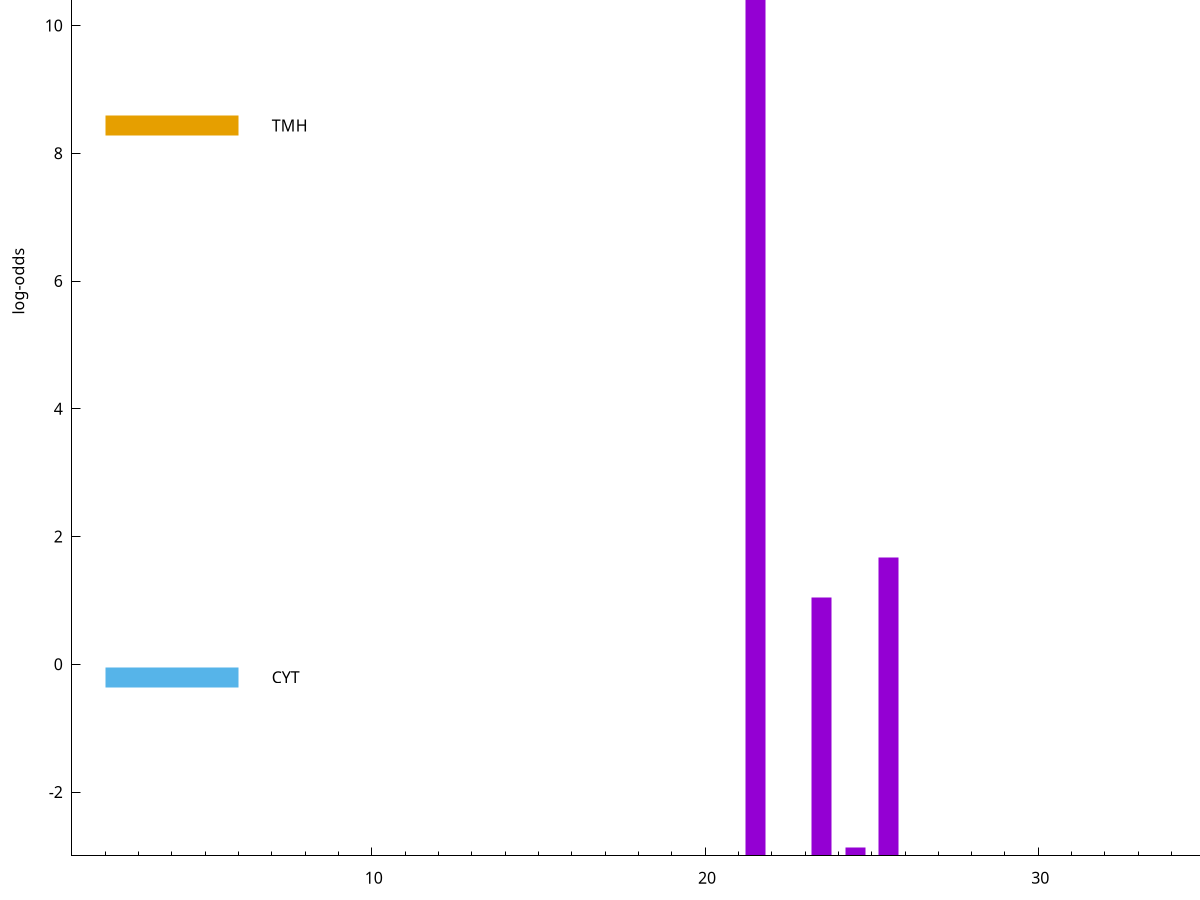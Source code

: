 set title "LipoP predictions for SRR3996240.gff"
set size 2., 1.4
set xrange [1:70] 
set mxtics 10
set yrange [-3:15]
set y2range [0:18]
set ylabel "log-odds"
set term postscript eps color solid "Helvetica" 30
set output "SRR3996240.gff1.eps"
set arrow from 2,11.7254 to 6,11.7254 nohead lt 1 lw 20
set label "SpI" at 7,11.7254
set arrow from 2,8.43518 to 6,8.43518 nohead lt 4 lw 20
set label "TMH" at 7,8.43518
set arrow from 2,-0.200913 to 6,-0.200913 nohead lt 3 lw 20
set label "CYT" at 7,-0.200913
set arrow from 2,11.7254 to 6,11.7254 nohead lt 1 lw 20
set label "SpI" at 7,11.7254
# NOTE: The scores below are the log-odds scores with the threshold
# NOTE: subtracted (a hack to make gnuplot make the histogram all
# NOTE: look nice).
plot "-" axes x1y2 title "" with impulses lt 1 lw 20
21.500000 14.723000
25.500000 4.671730
23.500000 4.044690
24.500000 0.134290
e
exit
